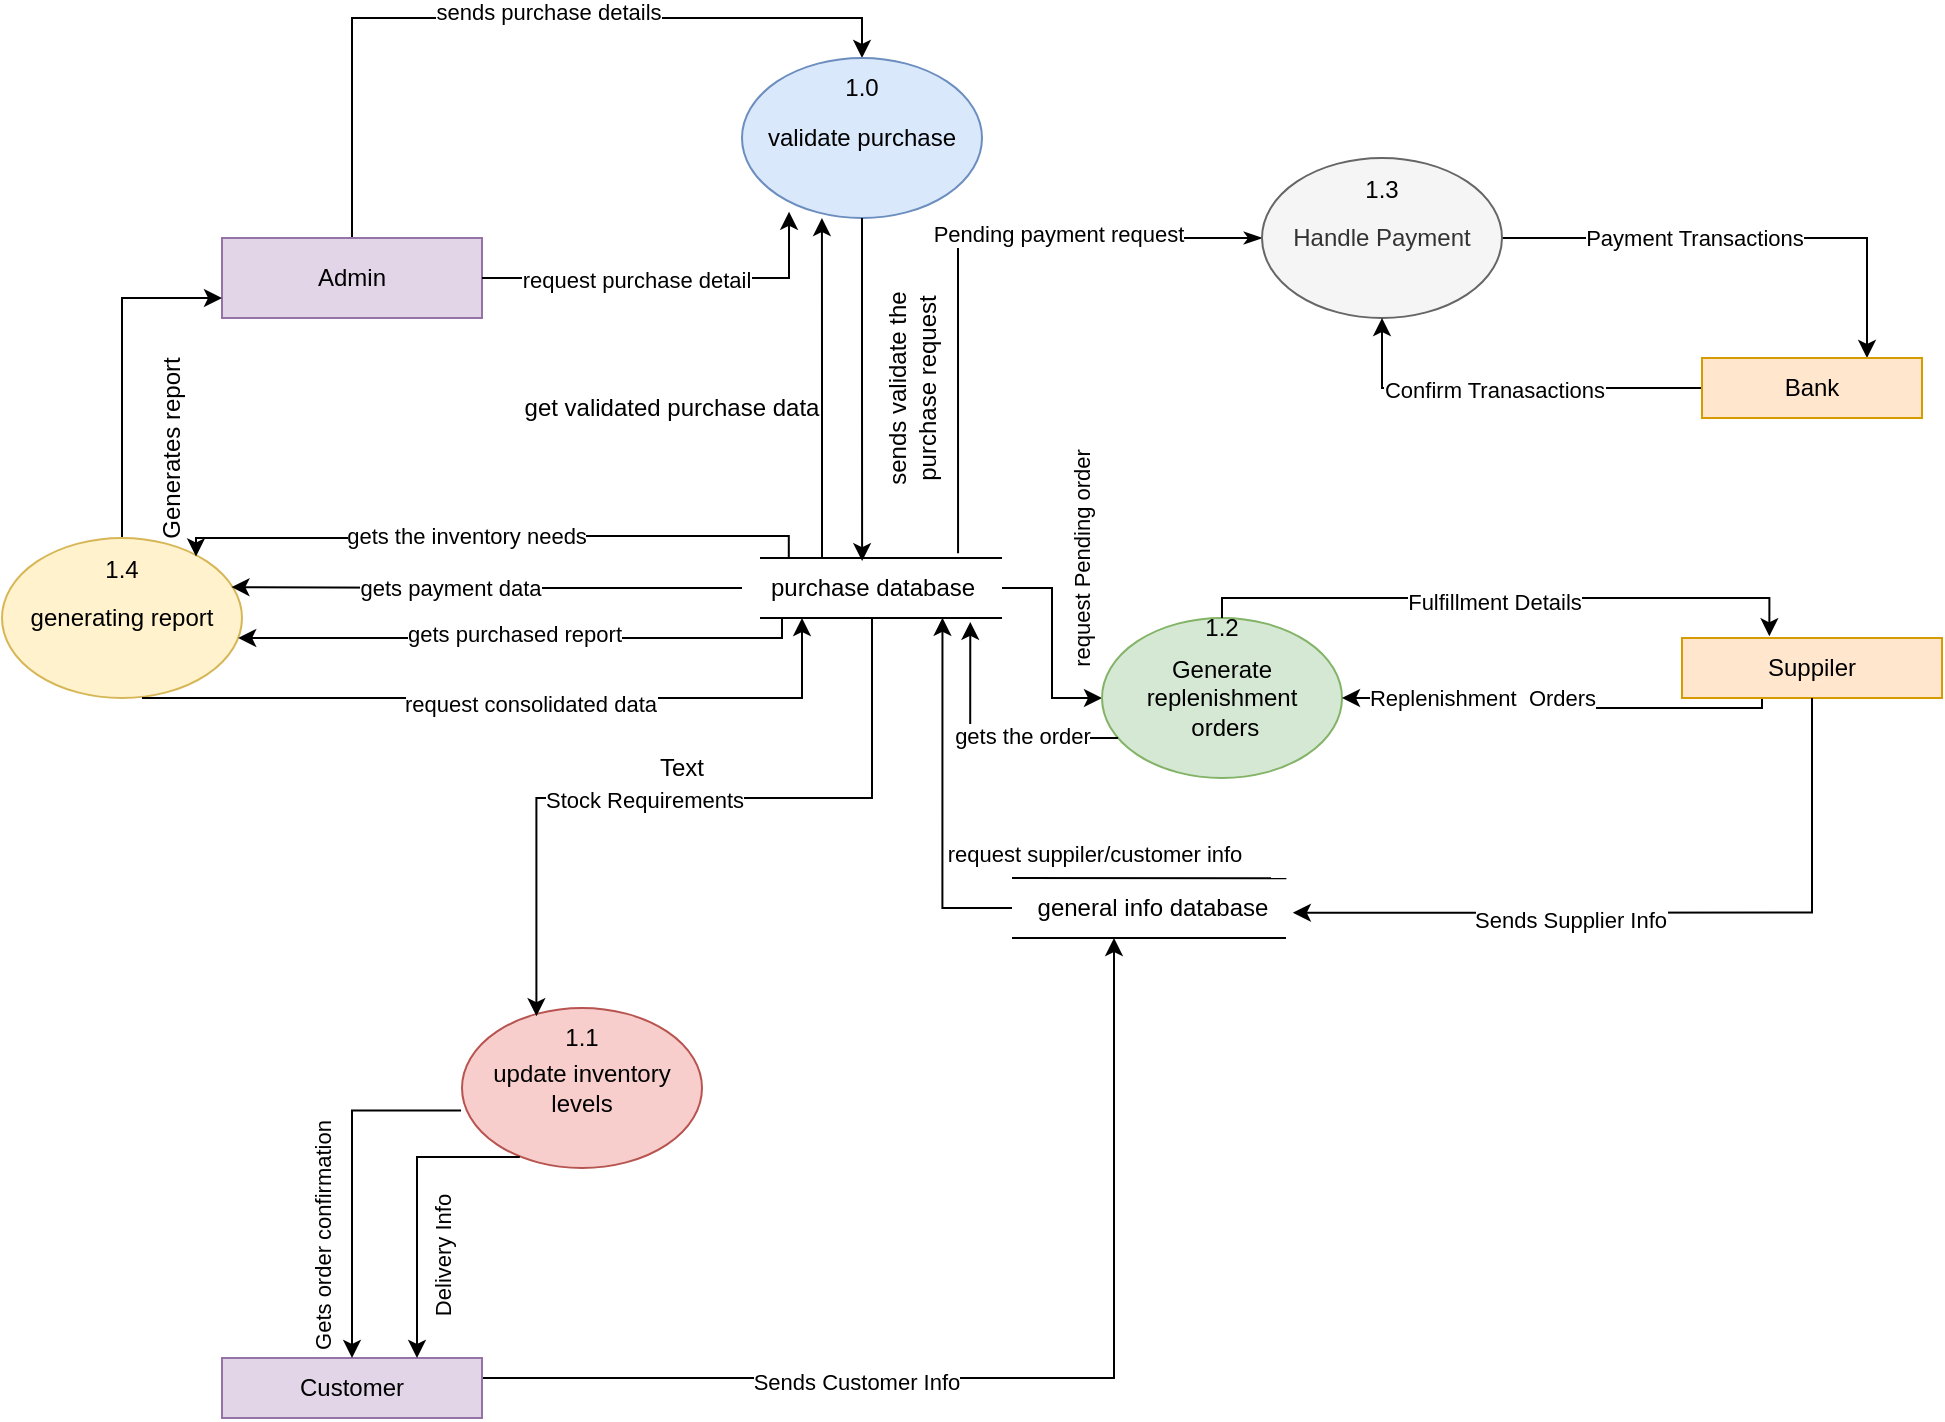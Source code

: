 <mxfile version="25.0.3">
  <diagram name="Page-1" id="VgyHKtFtU2tmYjoULsuM">
    <mxGraphModel dx="1042" dy="565" grid="1" gridSize="10" guides="1" tooltips="1" connect="1" arrows="1" fold="1" page="1" pageScale="1" pageWidth="827" pageHeight="1169" math="0" shadow="0">
      <root>
        <mxCell id="0" />
        <mxCell id="1" parent="0" />
        <mxCell id="yozoq3qJvYod0-rAo0nc-10" style="edgeStyle=orthogonalEdgeStyle;rounded=0;orthogonalLoop=1;jettySize=auto;html=1;exitX=0.5;exitY=0;exitDx=0;exitDy=0;entryX=0.5;entryY=0;entryDx=0;entryDy=0;" parent="1" source="yozoq3qJvYod0-rAo0nc-1" target="yozoq3qJvYod0-rAo0nc-2" edge="1">
          <mxGeometry relative="1" as="geometry" />
        </mxCell>
        <mxCell id="yozoq3qJvYod0-rAo0nc-11" value="sends purchase details" style="edgeLabel;html=1;align=center;verticalAlign=middle;resizable=0;points=[];" parent="yozoq3qJvYod0-rAo0nc-10" vertex="1" connectable="0">
          <mxGeometry x="0.081" y="3" relative="1" as="geometry">
            <mxPoint as="offset" />
          </mxGeometry>
        </mxCell>
        <mxCell id="yozoq3qJvYod0-rAo0nc-1" value="Admin" style="rounded=0;whiteSpace=wrap;html=1;fillColor=#e1d5e7;strokeColor=#9673a6;" parent="1" vertex="1">
          <mxGeometry x="130" y="160" width="130" height="40" as="geometry" />
        </mxCell>
        <mxCell id="yozoq3qJvYod0-rAo0nc-2" value="validate purchase" style="ellipse;whiteSpace=wrap;html=1;fillColor=#dae8fc;strokeColor=#6c8ebf;" parent="1" vertex="1">
          <mxGeometry x="390" y="70" width="120" height="80" as="geometry" />
        </mxCell>
        <mxCell id="yozoq3qJvYod0-rAo0nc-4" style="edgeStyle=orthogonalEdgeStyle;rounded=0;orthogonalLoop=1;jettySize=auto;html=1;exitX=0.5;exitY=0;exitDx=0;exitDy=0;entryX=0;entryY=0.75;entryDx=0;entryDy=0;" parent="1" source="yozoq3qJvYod0-rAo0nc-3" target="yozoq3qJvYod0-rAo0nc-1" edge="1">
          <mxGeometry relative="1" as="geometry">
            <mxPoint x="190" y="210" as="targetPoint" />
            <Array as="points">
              <mxPoint x="80" y="190" />
            </Array>
          </mxGeometry>
        </mxCell>
        <mxCell id="yozoq3qJvYod0-rAo0nc-3" value="generating report" style="ellipse;whiteSpace=wrap;html=1;fillColor=#fff2cc;strokeColor=#d6b656;" parent="1" vertex="1">
          <mxGeometry x="20" y="310" width="120" height="80" as="geometry" />
        </mxCell>
        <mxCell id="yozoq3qJvYod0-rAo0nc-6" value="" style="endArrow=none;html=1;rounded=0;" parent="1" edge="1">
          <mxGeometry width="50" height="50" relative="1" as="geometry">
            <mxPoint x="399" y="350" as="sourcePoint" />
            <mxPoint x="520" y="350" as="targetPoint" />
          </mxGeometry>
        </mxCell>
        <mxCell id="yozoq3qJvYod0-rAo0nc-7" value="" style="endArrow=none;html=1;rounded=0;" parent="1" edge="1">
          <mxGeometry width="50" height="50" relative="1" as="geometry">
            <mxPoint x="399" y="320" as="sourcePoint" />
            <mxPoint x="520" y="320" as="targetPoint" />
          </mxGeometry>
        </mxCell>
        <mxCell id="yozoq3qJvYod0-rAo0nc-28" style="edgeStyle=orthogonalEdgeStyle;rounded=0;orthogonalLoop=1;jettySize=auto;html=1;" parent="1" source="yozoq3qJvYod0-rAo0nc-8" target="yozoq3qJvYod0-rAo0nc-3" edge="1">
          <mxGeometry relative="1" as="geometry">
            <Array as="points">
              <mxPoint x="410" y="360" />
            </Array>
          </mxGeometry>
        </mxCell>
        <mxCell id="yozoq3qJvYod0-rAo0nc-29" value="gets purchased report" style="edgeLabel;html=1;align=center;verticalAlign=middle;resizable=0;points=[];" parent="yozoq3qJvYod0-rAo0nc-28" vertex="1" connectable="0">
          <mxGeometry x="0.024" y="-2" relative="1" as="geometry">
            <mxPoint as="offset" />
          </mxGeometry>
        </mxCell>
        <mxCell id="yozoq3qJvYod0-rAo0nc-52" style="edgeStyle=orthogonalEdgeStyle;rounded=0;orthogonalLoop=1;jettySize=auto;html=1;" parent="1" source="yozoq3qJvYod0-rAo0nc-8" target="yozoq3qJvYod0-rAo0nc-43" edge="1">
          <mxGeometry relative="1" as="geometry" />
        </mxCell>
        <mxCell id="yozoq3qJvYod0-rAo0nc-53" value="request Pending order" style="edgeLabel;html=1;align=center;verticalAlign=middle;resizable=0;points=[];rotation=-90;" parent="yozoq3qJvYod0-rAo0nc-52" vertex="1" connectable="0">
          <mxGeometry x="-0.02" y="-4" relative="1" as="geometry">
            <mxPoint x="19" y="-41" as="offset" />
          </mxGeometry>
        </mxCell>
        <mxCell id="yozoq3qJvYod0-rAo0nc-8" value="purchase database" style="text;html=1;align=center;verticalAlign=middle;resizable=0;points=[];autosize=1;strokeColor=none;fillColor=none;" parent="1" vertex="1">
          <mxGeometry x="390" y="320" width="130" height="30" as="geometry" />
        </mxCell>
        <mxCell id="yozoq3qJvYod0-rAo0nc-9" value="Generates report" style="text;html=1;align=center;verticalAlign=middle;whiteSpace=wrap;rounded=0;rotation=-90;" parent="1" vertex="1">
          <mxGeometry y="250" width="210" height="30" as="geometry" />
        </mxCell>
        <mxCell id="yozoq3qJvYod0-rAo0nc-12" style="edgeStyle=orthogonalEdgeStyle;rounded=0;orthogonalLoop=1;jettySize=auto;html=1;entryX=0.196;entryY=0.961;entryDx=0;entryDy=0;entryPerimeter=0;" parent="1" source="yozoq3qJvYod0-rAo0nc-1" target="yozoq3qJvYod0-rAo0nc-2" edge="1">
          <mxGeometry relative="1" as="geometry" />
        </mxCell>
        <mxCell id="yozoq3qJvYod0-rAo0nc-13" value="request purchase detail" style="edgeLabel;html=1;align=center;verticalAlign=middle;resizable=0;points=[];" parent="yozoq3qJvYod0-rAo0nc-12" vertex="1" connectable="0">
          <mxGeometry x="-0.181" y="-1" relative="1" as="geometry">
            <mxPoint as="offset" />
          </mxGeometry>
        </mxCell>
        <mxCell id="yozoq3qJvYod0-rAo0nc-14" style="edgeStyle=orthogonalEdgeStyle;rounded=0;orthogonalLoop=1;jettySize=auto;html=1;entryX=0.462;entryY=0.052;entryDx=0;entryDy=0;entryPerimeter=0;" parent="1" source="yozoq3qJvYod0-rAo0nc-2" target="yozoq3qJvYod0-rAo0nc-8" edge="1">
          <mxGeometry relative="1" as="geometry" />
        </mxCell>
        <mxCell id="yozoq3qJvYod0-rAo0nc-15" value="sends validate the purchase request" style="text;html=1;align=center;verticalAlign=middle;whiteSpace=wrap;rounded=0;rotation=-90;" parent="1" vertex="1">
          <mxGeometry x="400" y="220" width="150" height="30" as="geometry" />
        </mxCell>
        <mxCell id="yozoq3qJvYod0-rAo0nc-18" style="edgeStyle=orthogonalEdgeStyle;rounded=0;orthogonalLoop=1;jettySize=auto;html=1;entryX=0.333;entryY=1;entryDx=0;entryDy=0;entryPerimeter=0;" parent="1" source="yozoq3qJvYod0-rAo0nc-8" target="yozoq3qJvYod0-rAo0nc-2" edge="1">
          <mxGeometry relative="1" as="geometry">
            <Array as="points">
              <mxPoint x="430" y="230" />
              <mxPoint x="430" y="230" />
            </Array>
          </mxGeometry>
        </mxCell>
        <mxCell id="yozoq3qJvYod0-rAo0nc-19" value="get validated purchase data" style="text;html=1;align=center;verticalAlign=middle;whiteSpace=wrap;rounded=0;" parent="1" vertex="1">
          <mxGeometry x="280" y="230" width="150" height="30" as="geometry" />
        </mxCell>
        <mxCell id="yozoq3qJvYod0-rAo0nc-57" style="edgeStyle=orthogonalEdgeStyle;rounded=0;orthogonalLoop=1;jettySize=auto;html=1;" parent="1" edge="1">
          <mxGeometry relative="1" as="geometry">
            <mxPoint x="260" y="740" as="sourcePoint" />
            <mxPoint x="576" y="510" as="targetPoint" />
            <Array as="points">
              <mxPoint x="300" y="730" />
              <mxPoint x="576" y="730" />
              <mxPoint x="576" y="540" />
            </Array>
          </mxGeometry>
        </mxCell>
        <mxCell id="yozoq3qJvYod0-rAo0nc-63" value="Sends Customer Info" style="edgeLabel;html=1;align=center;verticalAlign=middle;resizable=0;points=[];" parent="yozoq3qJvYod0-rAo0nc-57" vertex="1" connectable="0">
          <mxGeometry x="-0.281" y="-2" relative="1" as="geometry">
            <mxPoint as="offset" />
          </mxGeometry>
        </mxCell>
        <mxCell id="yozoq3qJvYod0-rAo0nc-20" value="update inventory levels" style="ellipse;whiteSpace=wrap;html=1;fillColor=#f8cecc;strokeColor=#b85450;" parent="1" vertex="1">
          <mxGeometry x="250" y="545" width="120" height="80" as="geometry" />
        </mxCell>
        <mxCell id="yozoq3qJvYod0-rAo0nc-22" style="edgeStyle=orthogonalEdgeStyle;rounded=0;orthogonalLoop=1;jettySize=auto;html=1;entryX=0.956;entryY=0.307;entryDx=0;entryDy=0;entryPerimeter=0;" parent="1" source="yozoq3qJvYod0-rAo0nc-8" target="yozoq3qJvYod0-rAo0nc-3" edge="1">
          <mxGeometry relative="1" as="geometry" />
        </mxCell>
        <mxCell id="yozoq3qJvYod0-rAo0nc-23" value="gets payment data" style="edgeLabel;html=1;align=center;verticalAlign=middle;resizable=0;points=[];" parent="yozoq3qJvYod0-rAo0nc-22" vertex="1" connectable="0">
          <mxGeometry x="0.15" relative="1" as="geometry">
            <mxPoint as="offset" />
          </mxGeometry>
        </mxCell>
        <mxCell id="yozoq3qJvYod0-rAo0nc-25" style="edgeStyle=orthogonalEdgeStyle;rounded=0;orthogonalLoop=1;jettySize=auto;html=1;entryX=0.973;entryY=0.585;entryDx=0;entryDy=0;entryPerimeter=0;exitX=0.198;exitY=0.024;exitDx=0;exitDy=0;exitPerimeter=0;" parent="1" edge="1">
          <mxGeometry relative="1" as="geometry">
            <mxPoint x="413.4" y="320.0" as="sourcePoint" />
            <mxPoint x="117.0" y="319.25" as="targetPoint" />
            <Array as="points">
              <mxPoint x="413" y="309" />
              <mxPoint x="246" y="309" />
              <mxPoint x="246" y="310" />
              <mxPoint x="117" y="310" />
            </Array>
          </mxGeometry>
        </mxCell>
        <mxCell id="yozoq3qJvYod0-rAo0nc-27" value="gets the inventory needs" style="edgeLabel;html=1;align=center;verticalAlign=middle;resizable=0;points=[];" parent="yozoq3qJvYod0-rAo0nc-25" vertex="1" connectable="0">
          <mxGeometry x="0.089" relative="1" as="geometry">
            <mxPoint as="offset" />
          </mxGeometry>
        </mxCell>
        <mxCell id="yozoq3qJvYod0-rAo0nc-30" style="edgeStyle=orthogonalEdgeStyle;rounded=0;orthogonalLoop=1;jettySize=auto;html=1;" parent="1" edge="1">
          <mxGeometry relative="1" as="geometry">
            <mxPoint x="90" y="390" as="sourcePoint" />
            <mxPoint x="420" y="350" as="targetPoint" />
            <Array as="points">
              <mxPoint x="420" y="390" />
              <mxPoint x="420" y="350" />
            </Array>
          </mxGeometry>
        </mxCell>
        <mxCell id="yozoq3qJvYod0-rAo0nc-31" value="request consolidated data" style="edgeLabel;html=1;align=center;verticalAlign=middle;resizable=0;points=[];" parent="yozoq3qJvYod0-rAo0nc-30" vertex="1" connectable="0">
          <mxGeometry x="0.047" y="-3" relative="1" as="geometry">
            <mxPoint as="offset" />
          </mxGeometry>
        </mxCell>
        <mxCell id="yozoq3qJvYod0-rAo0nc-35" style="edgeStyle=orthogonalEdgeStyle;rounded=0;orthogonalLoop=1;jettySize=auto;html=1;entryX=0.31;entryY=0.051;entryDx=0;entryDy=0;entryPerimeter=0;" parent="1" source="yozoq3qJvYod0-rAo0nc-8" target="yozoq3qJvYod0-rAo0nc-20" edge="1">
          <mxGeometry relative="1" as="geometry">
            <Array as="points">
              <mxPoint x="455" y="440" />
              <mxPoint x="287" y="440" />
            </Array>
          </mxGeometry>
        </mxCell>
        <mxCell id="yozoq3qJvYod0-rAo0nc-36" value="Stock Requirements" style="edgeLabel;html=1;align=center;verticalAlign=middle;resizable=0;points=[];" parent="yozoq3qJvYod0-rAo0nc-35" vertex="1" connectable="0">
          <mxGeometry x="0.116" y="1" relative="1" as="geometry">
            <mxPoint as="offset" />
          </mxGeometry>
        </mxCell>
        <mxCell id="yozoq3qJvYod0-rAo0nc-38" value="Customer" style="rounded=0;whiteSpace=wrap;html=1;fillColor=#e1d5e7;strokeColor=#9673a6;" parent="1" vertex="1">
          <mxGeometry x="130" y="720" width="130" height="30" as="geometry" />
        </mxCell>
        <mxCell id="yozoq3qJvYod0-rAo0nc-39" style="edgeStyle=orthogonalEdgeStyle;rounded=0;orthogonalLoop=1;jettySize=auto;html=1;entryX=-0.004;entryY=0.64;entryDx=0;entryDy=0;entryPerimeter=0;startArrow=classic;startFill=1;endArrow=none;endFill=0;" parent="1" source="yozoq3qJvYod0-rAo0nc-38" target="yozoq3qJvYod0-rAo0nc-20" edge="1">
          <mxGeometry relative="1" as="geometry" />
        </mxCell>
        <mxCell id="yozoq3qJvYod0-rAo0nc-40" value="Gets order confirmation" style="edgeLabel;html=1;align=center;verticalAlign=middle;resizable=0;points=[];rotation=-90;" parent="yozoq3qJvYod0-rAo0nc-39" vertex="1" connectable="0">
          <mxGeometry x="-0.318" relative="1" as="geometry">
            <mxPoint x="-15" as="offset" />
          </mxGeometry>
        </mxCell>
        <mxCell id="yozoq3qJvYod0-rAo0nc-42" value="Delivery Info" style="edgeLabel;html=1;align=center;verticalAlign=middle;resizable=0;points=[];rotation=-90;" parent="yozoq3qJvYod0-rAo0nc-39" vertex="1" connectable="0">
          <mxGeometry x="-0.318" relative="1" as="geometry">
            <mxPoint x="45" y="10" as="offset" />
          </mxGeometry>
        </mxCell>
        <mxCell id="yozoq3qJvYod0-rAo0nc-41" style="edgeStyle=orthogonalEdgeStyle;rounded=0;orthogonalLoop=1;jettySize=auto;html=1;exitX=0.75;exitY=0;exitDx=0;exitDy=0;entryX=0.241;entryY=0.931;entryDx=0;entryDy=0;entryPerimeter=0;startArrow=classic;startFill=1;endArrow=none;endFill=0;" parent="1" source="yozoq3qJvYod0-rAo0nc-38" target="yozoq3qJvYod0-rAo0nc-20" edge="1">
          <mxGeometry relative="1" as="geometry">
            <Array as="points">
              <mxPoint x="228" y="619" />
            </Array>
          </mxGeometry>
        </mxCell>
        <mxCell id="yozoq3qJvYod0-rAo0nc-43" value="Generate replenishment&lt;div&gt;&amp;nbsp;orders&lt;/div&gt;" style="ellipse;whiteSpace=wrap;html=1;fillColor=#d5e8d4;strokeColor=#82b366;" parent="1" vertex="1">
          <mxGeometry x="570" y="350" width="120" height="80" as="geometry" />
        </mxCell>
        <mxCell id="yozoq3qJvYod0-rAo0nc-44" style="edgeStyle=orthogonalEdgeStyle;rounded=0;orthogonalLoop=1;jettySize=auto;html=1;entryX=0.5;entryY=1;entryDx=0;entryDy=0;startArrow=classic;startFill=1;endArrow=none;endFill=0;" parent="1" source="yozoq3qJvYod0-rAo0nc-43" target="yozoq3qJvYod0-rAo0nc-50" edge="1">
          <mxGeometry relative="1" as="geometry">
            <Array as="points">
              <mxPoint x="790" y="390" />
              <mxPoint x="790" y="395" />
              <mxPoint x="900" y="395" />
              <mxPoint x="900" y="390" />
            </Array>
          </mxGeometry>
        </mxCell>
        <mxCell id="yozoq3qJvYod0-rAo0nc-45" value="Replenishment&amp;nbsp; Orders" style="edgeLabel;html=1;align=center;verticalAlign=middle;resizable=0;points=[];" parent="yozoq3qJvYod0-rAo0nc-44" vertex="1" connectable="0">
          <mxGeometry x="0.031" y="-1" relative="1" as="geometry">
            <mxPoint x="-52" y="-6" as="offset" />
          </mxGeometry>
        </mxCell>
        <mxCell id="yozoq3qJvYod0-rAo0nc-47" style="edgeStyle=orthogonalEdgeStyle;rounded=0;orthogonalLoop=1;jettySize=auto;html=1;entryX=0.336;entryY=-0.029;entryDx=0;entryDy=0;entryPerimeter=0;" parent="1" source="yozoq3qJvYod0-rAo0nc-43" target="yozoq3qJvYod0-rAo0nc-50" edge="1">
          <mxGeometry relative="1" as="geometry">
            <mxPoint x="830" y="330" as="targetPoint" />
            <Array as="points">
              <mxPoint x="740" y="340" />
              <mxPoint x="894" y="340" />
            </Array>
          </mxGeometry>
        </mxCell>
        <mxCell id="yozoq3qJvYod0-rAo0nc-48" value="Fulfillment Details" style="edgeLabel;html=1;align=center;verticalAlign=middle;resizable=0;points=[];" parent="yozoq3qJvYod0-rAo0nc-47" vertex="1" connectable="0">
          <mxGeometry x="-0.042" y="-2" relative="1" as="geometry">
            <mxPoint x="1" as="offset" />
          </mxGeometry>
        </mxCell>
        <mxCell id="yozoq3qJvYod0-rAo0nc-50" value="Suppiler" style="rounded=0;whiteSpace=wrap;html=1;fillColor=#ffe6cc;strokeColor=#d79b00;" parent="1" vertex="1">
          <mxGeometry x="860" y="360" width="130" height="30" as="geometry" />
        </mxCell>
        <mxCell id="yozoq3qJvYod0-rAo0nc-54" style="edgeStyle=orthogonalEdgeStyle;rounded=0;orthogonalLoop=1;jettySize=auto;html=1;entryX=0.878;entryY=1.065;entryDx=0;entryDy=0;entryPerimeter=0;" parent="1" source="yozoq3qJvYod0-rAo0nc-43" target="yozoq3qJvYod0-rAo0nc-8" edge="1">
          <mxGeometry relative="1" as="geometry">
            <Array as="points">
              <mxPoint x="504" y="410" />
            </Array>
          </mxGeometry>
        </mxCell>
        <mxCell id="yozoq3qJvYod0-rAo0nc-55" value="gets the order" style="edgeLabel;html=1;align=center;verticalAlign=middle;resizable=0;points=[];" parent="yozoq3qJvYod0-rAo0nc-54" vertex="1" connectable="0">
          <mxGeometry x="-0.27" y="-1" relative="1" as="geometry">
            <mxPoint as="offset" />
          </mxGeometry>
        </mxCell>
        <mxCell id="yozoq3qJvYod0-rAo0nc-59" value="general info database" style="text;html=1;align=center;verticalAlign=middle;resizable=0;points=[];autosize=1;strokeColor=none;fillColor=none;" parent="1" vertex="1">
          <mxGeometry x="525" y="480" width="140" height="30" as="geometry" />
        </mxCell>
        <mxCell id="yozoq3qJvYod0-rAo0nc-60" value="" style="endArrow=none;html=1;rounded=0;entryX=0.98;entryY=0.005;entryDx=0;entryDy=0;entryPerimeter=0;" parent="1" target="yozoq3qJvYod0-rAo0nc-59" edge="1">
          <mxGeometry width="50" height="50" relative="1" as="geometry">
            <mxPoint x="525" y="480" as="sourcePoint" />
            <mxPoint x="625" y="480" as="targetPoint" />
          </mxGeometry>
        </mxCell>
        <mxCell id="yozoq3qJvYod0-rAo0nc-61" value="" style="endArrow=none;html=1;rounded=0;entryX=0.98;entryY=0.005;entryDx=0;entryDy=0;entryPerimeter=0;" parent="1" edge="1">
          <mxGeometry width="50" height="50" relative="1" as="geometry">
            <mxPoint x="525" y="510" as="sourcePoint" />
            <mxPoint x="662" y="510" as="targetPoint" />
          </mxGeometry>
        </mxCell>
        <mxCell id="yozoq3qJvYod0-rAo0nc-64" style="edgeStyle=orthogonalEdgeStyle;rounded=0;orthogonalLoop=1;jettySize=auto;html=1;entryX=1.003;entryY=0.578;entryDx=0;entryDy=0;entryPerimeter=0;" parent="1" source="yozoq3qJvYod0-rAo0nc-50" target="yozoq3qJvYod0-rAo0nc-59" edge="1">
          <mxGeometry relative="1" as="geometry">
            <Array as="points">
              <mxPoint x="925" y="497" />
            </Array>
          </mxGeometry>
        </mxCell>
        <mxCell id="yozoq3qJvYod0-rAo0nc-67" value="Sends Supplier Info" style="edgeLabel;html=1;align=center;verticalAlign=middle;resizable=0;points=[];" parent="yozoq3qJvYod0-rAo0nc-64" vertex="1" connectable="0">
          <mxGeometry x="0.247" y="3" relative="1" as="geometry">
            <mxPoint as="offset" />
          </mxGeometry>
        </mxCell>
        <mxCell id="yozoq3qJvYod0-rAo0nc-68" style="edgeStyle=orthogonalEdgeStyle;rounded=0;orthogonalLoop=1;jettySize=auto;html=1;entryX=0.771;entryY=0.996;entryDx=0;entryDy=0;entryPerimeter=0;" parent="1" source="yozoq3qJvYod0-rAo0nc-59" target="yozoq3qJvYod0-rAo0nc-8" edge="1">
          <mxGeometry relative="1" as="geometry">
            <mxPoint x="490" y="360" as="targetPoint" />
          </mxGeometry>
        </mxCell>
        <mxCell id="yozoq3qJvYod0-rAo0nc-69" value="request suppiler/customer info" style="edgeLabel;html=1;align=center;verticalAlign=middle;resizable=0;points=[];" parent="yozoq3qJvYod0-rAo0nc-68" vertex="1" connectable="0">
          <mxGeometry x="-0.224" y="1" relative="1" as="geometry">
            <mxPoint x="77" y="8" as="offset" />
          </mxGeometry>
        </mxCell>
        <mxCell id="yozoq3qJvYod0-rAo0nc-71" style="edgeStyle=orthogonalEdgeStyle;rounded=0;orthogonalLoop=1;jettySize=auto;html=1;entryX=0.831;entryY=-0.081;entryDx=0;entryDy=0;entryPerimeter=0;startArrow=classicThin;startFill=1;endArrow=none;endFill=0;" parent="1" source="yozoq3qJvYod0-rAo0nc-70" target="yozoq3qJvYod0-rAo0nc-8" edge="1">
          <mxGeometry relative="1" as="geometry">
            <mxPoint x="500" y="310" as="targetPoint" />
          </mxGeometry>
        </mxCell>
        <mxCell id="yozoq3qJvYod0-rAo0nc-72" value="Pending payment request" style="edgeLabel;html=1;align=center;verticalAlign=middle;resizable=0;points=[];" parent="yozoq3qJvYod0-rAo0nc-71" vertex="1" connectable="0">
          <mxGeometry x="-0.34" y="-2" relative="1" as="geometry">
            <mxPoint as="offset" />
          </mxGeometry>
        </mxCell>
        <mxCell id="yozoq3qJvYod0-rAo0nc-73" style="edgeStyle=orthogonalEdgeStyle;rounded=0;orthogonalLoop=1;jettySize=auto;html=1;entryX=0.75;entryY=0;entryDx=0;entryDy=0;" parent="1" source="yozoq3qJvYod0-rAo0nc-70" target="yozoq3qJvYod0-rAo0nc-74" edge="1">
          <mxGeometry relative="1" as="geometry">
            <mxPoint x="710" y="250" as="targetPoint" />
          </mxGeometry>
        </mxCell>
        <mxCell id="yozoq3qJvYod0-rAo0nc-75" value="Payment Transactions" style="edgeLabel;html=1;align=center;verticalAlign=middle;resizable=0;points=[];" parent="yozoq3qJvYod0-rAo0nc-73" vertex="1" connectable="0">
          <mxGeometry x="-0.214" relative="1" as="geometry">
            <mxPoint as="offset" />
          </mxGeometry>
        </mxCell>
        <mxCell id="yozoq3qJvYod0-rAo0nc-70" value="Handle Payment" style="ellipse;whiteSpace=wrap;html=1;fillColor=#f5f5f5;fontColor=#333333;strokeColor=#666666;" parent="1" vertex="1">
          <mxGeometry x="650" y="120" width="120" height="80" as="geometry" />
        </mxCell>
        <mxCell id="yozoq3qJvYod0-rAo0nc-76" style="edgeStyle=orthogonalEdgeStyle;rounded=0;orthogonalLoop=1;jettySize=auto;html=1;entryX=0.5;entryY=1;entryDx=0;entryDy=0;" parent="1" source="yozoq3qJvYod0-rAo0nc-74" target="yozoq3qJvYod0-rAo0nc-70" edge="1">
          <mxGeometry relative="1" as="geometry" />
        </mxCell>
        <mxCell id="yozoq3qJvYod0-rAo0nc-77" value="Confirm Tranasactions" style="edgeLabel;html=1;align=center;verticalAlign=middle;resizable=0;points=[];" parent="yozoq3qJvYod0-rAo0nc-76" vertex="1" connectable="0">
          <mxGeometry x="0.071" y="1" relative="1" as="geometry">
            <mxPoint as="offset" />
          </mxGeometry>
        </mxCell>
        <mxCell id="yozoq3qJvYod0-rAo0nc-74" value="Bank" style="rounded=0;whiteSpace=wrap;html=1;fillColor=#ffe6cc;strokeColor=#d79b00;" parent="1" vertex="1">
          <mxGeometry x="870" y="220" width="110" height="30" as="geometry" />
        </mxCell>
        <mxCell id="yozoq3qJvYod0-rAo0nc-78" value="1.0" style="text;html=1;align=center;verticalAlign=middle;whiteSpace=wrap;rounded=0;" parent="1" vertex="1">
          <mxGeometry x="420" y="70" width="60" height="30" as="geometry" />
        </mxCell>
        <mxCell id="yozoq3qJvYod0-rAo0nc-79" value="Text" style="text;html=1;align=center;verticalAlign=middle;whiteSpace=wrap;rounded=0;" parent="1" vertex="1">
          <mxGeometry x="330" y="410" width="60" height="30" as="geometry" />
        </mxCell>
        <mxCell id="yozoq3qJvYod0-rAo0nc-81" value="1.1" style="text;html=1;align=center;verticalAlign=middle;whiteSpace=wrap;rounded=0;" parent="1" vertex="1">
          <mxGeometry x="280" y="545" width="60" height="30" as="geometry" />
        </mxCell>
        <mxCell id="yozoq3qJvYod0-rAo0nc-82" value="1.2" style="text;html=1;align=center;verticalAlign=middle;whiteSpace=wrap;rounded=0;" parent="1" vertex="1">
          <mxGeometry x="600" y="340" width="60" height="30" as="geometry" />
        </mxCell>
        <mxCell id="yozoq3qJvYod0-rAo0nc-85" value="1.3" style="text;html=1;align=center;verticalAlign=middle;whiteSpace=wrap;rounded=0;" parent="1" vertex="1">
          <mxGeometry x="680" y="121" width="60" height="30" as="geometry" />
        </mxCell>
        <mxCell id="yozoq3qJvYod0-rAo0nc-86" value="1.4" style="text;html=1;align=center;verticalAlign=middle;whiteSpace=wrap;rounded=0;" parent="1" vertex="1">
          <mxGeometry x="50" y="311" width="60" height="30" as="geometry" />
        </mxCell>
      </root>
    </mxGraphModel>
  </diagram>
</mxfile>
